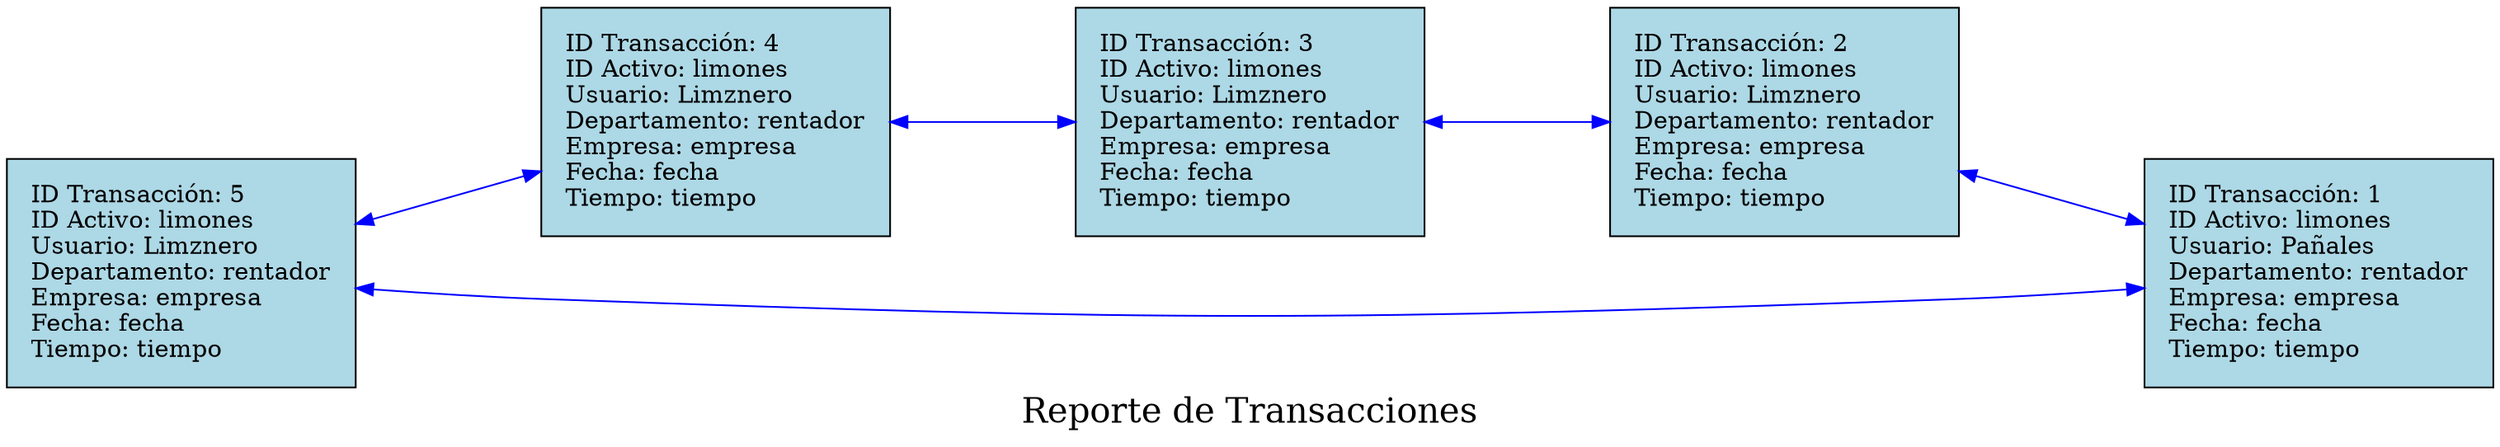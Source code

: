 digraph listita {
rankdir=RL;node [shape=record, style=filled, fillcolor=lightblue, margin=0.2];
edge [style=solid, color=blue];
graph [ranksep=1.5, nodesep=1];
graph [label="Reporte de Transacciones", fontsize=20, fontcolor=black];
"1" [label="{ID Transacción: 1\lID Activo: limones\lUsuario: Pañales\lDepartamento: rentador\lEmpresa: empresa\lFecha: fecha\lTiempo: tiempo\l}"];
"2" [label="{ID Transacción: 2\lID Activo: limones\lUsuario: Limznero\lDepartamento: rentador\lEmpresa: empresa\lFecha: fecha\lTiempo: tiempo\l}"];
"2" -> "3"[dir=both];
"3" [label="{ID Transacción: 3\lID Activo: limones\lUsuario: Limznero\lDepartamento: rentador\lEmpresa: empresa\lFecha: fecha\lTiempo: tiempo\l}"];
"3" -> "4"[dir=both];
"4" [label="{ID Transacción: 4\lID Activo: limones\lUsuario: Limznero\lDepartamento: rentador\lEmpresa: empresa\lFecha: fecha\lTiempo: tiempo\l}"];
"4" -> "5"[dir=both];
"5" [label="{ID Transacción: 5\lID Activo: limones\lUsuario: Limznero\lDepartamento: rentador\lEmpresa: empresa\lFecha: fecha\lTiempo: tiempo\l}"];
"5" -> "1"[dir=both];
"1" -> "2"[dir=both];
}
